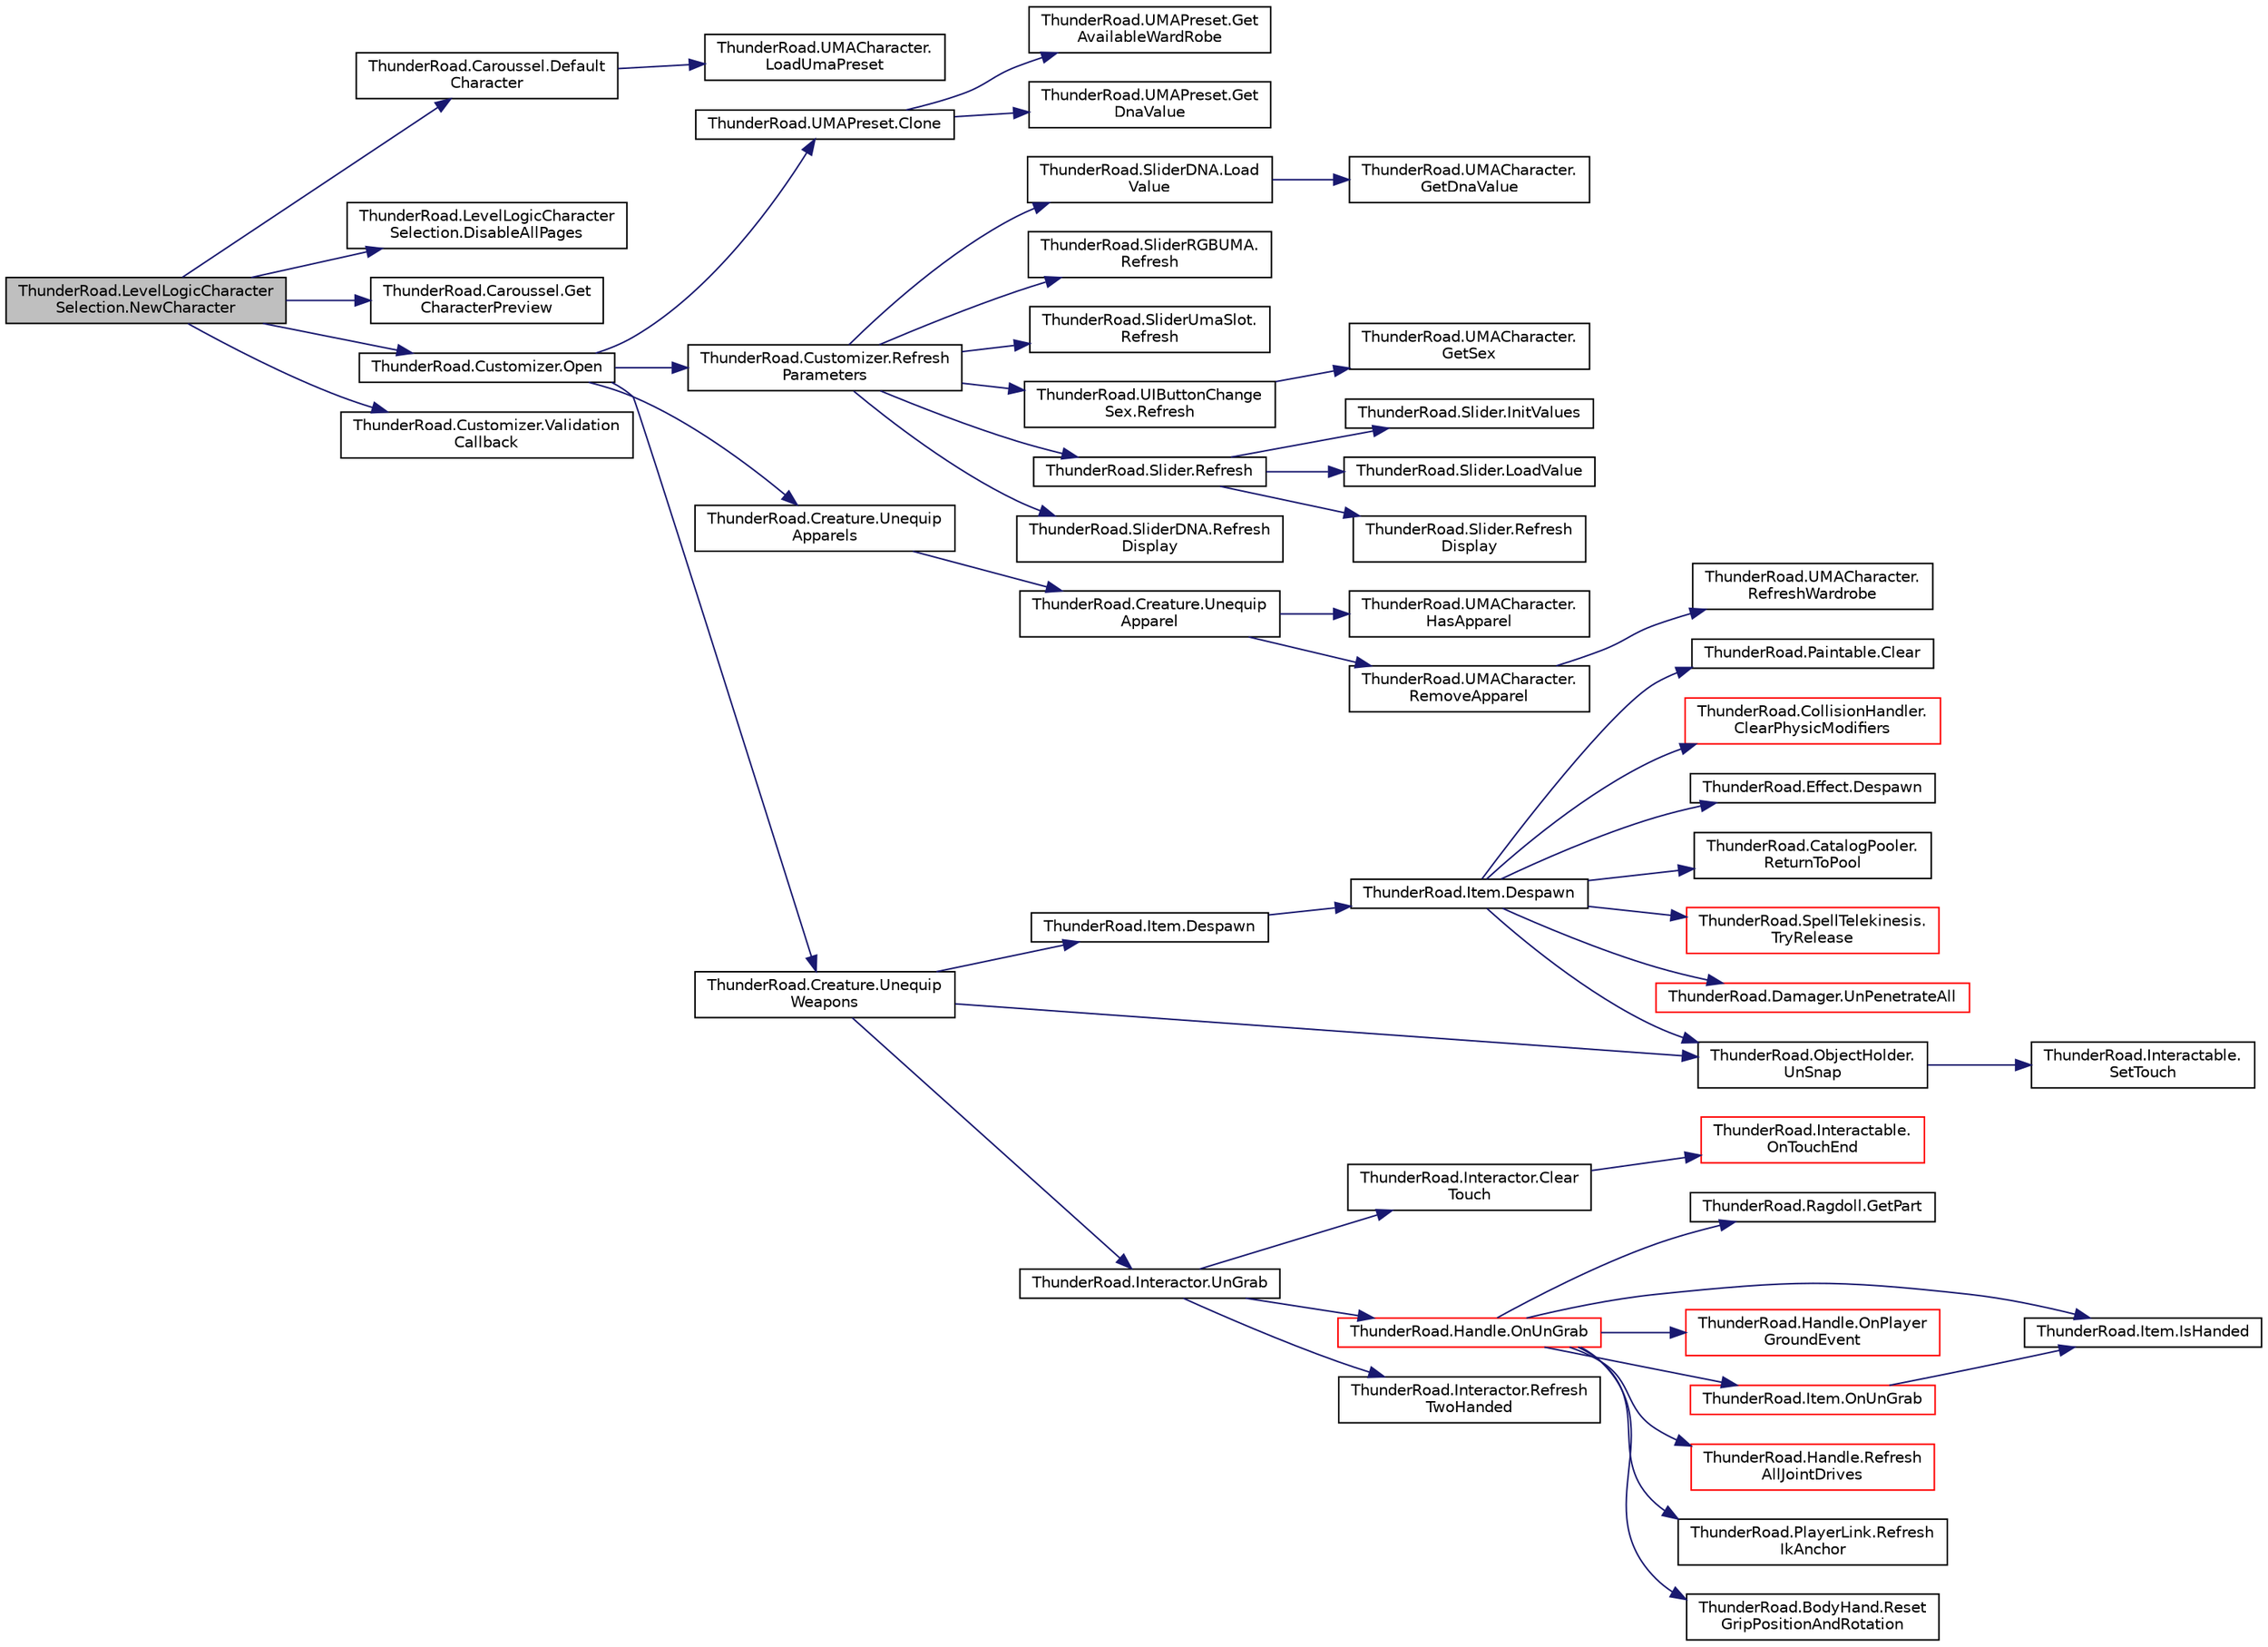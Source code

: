 digraph "ThunderRoad.LevelLogicCharacterSelection.NewCharacter"
{
 // LATEX_PDF_SIZE
  edge [fontname="Helvetica",fontsize="10",labelfontname="Helvetica",labelfontsize="10"];
  node [fontname="Helvetica",fontsize="10",shape=record];
  rankdir="LR";
  Node1 [label="ThunderRoad.LevelLogicCharacter\lSelection.NewCharacter",height=0.2,width=0.4,color="black", fillcolor="grey75", style="filled", fontcolor="black",tooltip="Creates new character."];
  Node1 -> Node2 [color="midnightblue",fontsize="10",style="solid",fontname="Helvetica"];
  Node2 [label="ThunderRoad.Caroussel.Default\lCharacter",height=0.2,width=0.4,color="black", fillcolor="white", style="filled",URL="$class_thunder_road_1_1_caroussel.html#a32216e8ee4a9d31b2179ec4a8b589d56",tooltip="Defaults the character."];
  Node2 -> Node3 [color="midnightblue",fontsize="10",style="solid",fontname="Helvetica"];
  Node3 [label="ThunderRoad.UMACharacter.\lLoadUmaPreset",height=0.2,width=0.4,color="black", fillcolor="white", style="filled",URL="$class_thunder_road_1_1_u_m_a_character.html#a4c63b3e7e1ec23df9bfa764b706cdac2",tooltip="Loads the uma preset."];
  Node1 -> Node4 [color="midnightblue",fontsize="10",style="solid",fontname="Helvetica"];
  Node4 [label="ThunderRoad.LevelLogicCharacter\lSelection.DisableAllPages",height=0.2,width=0.4,color="black", fillcolor="white", style="filled",URL="$class_thunder_road_1_1_level_logic_character_selection.html#a2b1a1e13f2f5c14c6805cbb5c0e98661",tooltip="Disables all pages."];
  Node1 -> Node5 [color="midnightblue",fontsize="10",style="solid",fontname="Helvetica"];
  Node5 [label="ThunderRoad.Caroussel.Get\lCharacterPreview",height=0.2,width=0.4,color="black", fillcolor="white", style="filled",URL="$class_thunder_road_1_1_caroussel.html#ad7c15c150e58867fee8aca664214a580",tooltip="Gets the character preview."];
  Node1 -> Node6 [color="midnightblue",fontsize="10",style="solid",fontname="Helvetica"];
  Node6 [label="ThunderRoad.Customizer.Open",height=0.2,width=0.4,color="black", fillcolor="white", style="filled",URL="$class_thunder_road_1_1_customizer.html#a053675e61b3183f8bb4ad73b21817ae4",tooltip="Opens the specified creature."];
  Node6 -> Node7 [color="midnightblue",fontsize="10",style="solid",fontname="Helvetica"];
  Node7 [label="ThunderRoad.UMAPreset.Clone",height=0.2,width=0.4,color="black", fillcolor="white", style="filled",URL="$class_thunder_road_1_1_u_m_a_preset.html#a7c848abb747d4e0dc361485947904957",tooltip="Clones this instance."];
  Node7 -> Node8 [color="midnightblue",fontsize="10",style="solid",fontname="Helvetica"];
  Node8 [label="ThunderRoad.UMAPreset.Get\lAvailableWardRobe",height=0.2,width=0.4,color="black", fillcolor="white", style="filled",URL="$class_thunder_road_1_1_u_m_a_preset.html#ab22ab3e1d99809ed7cab7f7489434e16",tooltip="Gets the available ward robe."];
  Node7 -> Node9 [color="midnightblue",fontsize="10",style="solid",fontname="Helvetica"];
  Node9 [label="ThunderRoad.UMAPreset.Get\lDnaValue",height=0.2,width=0.4,color="black", fillcolor="white", style="filled",URL="$class_thunder_road_1_1_u_m_a_preset.html#acedceb3c36f3843136079ed694e35fae",tooltip="Gets the dna value."];
  Node6 -> Node10 [color="midnightblue",fontsize="10",style="solid",fontname="Helvetica"];
  Node10 [label="ThunderRoad.Customizer.Refresh\lParameters",height=0.2,width=0.4,color="black", fillcolor="white", style="filled",URL="$class_thunder_road_1_1_customizer.html#a4904762745723400dde55962e041b2eb",tooltip="Refreshes the parameters."];
  Node10 -> Node11 [color="midnightblue",fontsize="10",style="solid",fontname="Helvetica"];
  Node11 [label="ThunderRoad.SliderDNA.Load\lValue",height=0.2,width=0.4,color="black", fillcolor="white", style="filled",URL="$class_thunder_road_1_1_slider_d_n_a.html#a2c5a581611d21cda2d4067c2d2932442",tooltip="Loads the value."];
  Node11 -> Node12 [color="midnightblue",fontsize="10",style="solid",fontname="Helvetica"];
  Node12 [label="ThunderRoad.UMACharacter.\lGetDnaValue",height=0.2,width=0.4,color="black", fillcolor="white", style="filled",URL="$class_thunder_road_1_1_u_m_a_character.html#a4284c73bd190fc2a69c237cb3fc671e1",tooltip=" "];
  Node10 -> Node13 [color="midnightblue",fontsize="10",style="solid",fontname="Helvetica"];
  Node13 [label="ThunderRoad.SliderRGBUMA.\lRefresh",height=0.2,width=0.4,color="black", fillcolor="white", style="filled",URL="$class_thunder_road_1_1_slider_r_g_b_u_m_a.html#a63c399c8a7f44375e6c33926e3c39a6e",tooltip="Refreshes this instance."];
  Node10 -> Node14 [color="midnightblue",fontsize="10",style="solid",fontname="Helvetica"];
  Node14 [label="ThunderRoad.SliderUmaSlot.\lRefresh",height=0.2,width=0.4,color="black", fillcolor="white", style="filled",URL="$class_thunder_road_1_1_slider_uma_slot.html#a25e52ac92b59431cc5fac75a2e5873af",tooltip="Refreshes this instance."];
  Node10 -> Node15 [color="midnightblue",fontsize="10",style="solid",fontname="Helvetica"];
  Node15 [label="ThunderRoad.UIButtonChange\lSex.Refresh",height=0.2,width=0.4,color="black", fillcolor="white", style="filled",URL="$class_thunder_road_1_1_u_i_button_change_sex.html#a958dd0cd9668acd5d15b5d4e6b34f24a",tooltip="Refreshes this instance."];
  Node15 -> Node16 [color="midnightblue",fontsize="10",style="solid",fontname="Helvetica"];
  Node16 [label="ThunderRoad.UMACharacter.\lGetSex",height=0.2,width=0.4,color="black", fillcolor="white", style="filled",URL="$class_thunder_road_1_1_u_m_a_character.html#ae5cd985fd2dcbc70ec4da1f778e4c16d",tooltip="Gets the sex."];
  Node10 -> Node17 [color="midnightblue",fontsize="10",style="solid",fontname="Helvetica"];
  Node17 [label="ThunderRoad.Slider.Refresh",height=0.2,width=0.4,color="black", fillcolor="white", style="filled",URL="$class_thunder_road_1_1_slider.html#aace149b8f0acab1eafba282b8f4afc60",tooltip=" "];
  Node17 -> Node18 [color="midnightblue",fontsize="10",style="solid",fontname="Helvetica"];
  Node18 [label="ThunderRoad.Slider.InitValues",height=0.2,width=0.4,color="black", fillcolor="white", style="filled",URL="$class_thunder_road_1_1_slider.html#a575dc44f230280a5d9a7f62785be3b90",tooltip=" "];
  Node17 -> Node19 [color="midnightblue",fontsize="10",style="solid",fontname="Helvetica"];
  Node19 [label="ThunderRoad.Slider.LoadValue",height=0.2,width=0.4,color="black", fillcolor="white", style="filled",URL="$class_thunder_road_1_1_slider.html#a6739803e926224f6c3501f338eec3a9f",tooltip=" "];
  Node17 -> Node20 [color="midnightblue",fontsize="10",style="solid",fontname="Helvetica"];
  Node20 [label="ThunderRoad.Slider.Refresh\lDisplay",height=0.2,width=0.4,color="black", fillcolor="white", style="filled",URL="$class_thunder_road_1_1_slider.html#a7c2507bd5457f05e58883d5e8093435c",tooltip=" "];
  Node10 -> Node21 [color="midnightblue",fontsize="10",style="solid",fontname="Helvetica"];
  Node21 [label="ThunderRoad.SliderDNA.Refresh\lDisplay",height=0.2,width=0.4,color="black", fillcolor="white", style="filled",URL="$class_thunder_road_1_1_slider_d_n_a.html#a8034c49b1b30c664e8a6224c93e3cb60",tooltip="Refreshes the display."];
  Node6 -> Node22 [color="midnightblue",fontsize="10",style="solid",fontname="Helvetica"];
  Node22 [label="ThunderRoad.Creature.Unequip\lApparels",height=0.2,width=0.4,color="black", fillcolor="white", style="filled",URL="$class_thunder_road_1_1_creature.html#a92974b2a77d1cd10e098de6e74c1baae",tooltip="Unequips the apparels."];
  Node22 -> Node23 [color="midnightblue",fontsize="10",style="solid",fontname="Helvetica"];
  Node23 [label="ThunderRoad.Creature.Unequip\lApparel",height=0.2,width=0.4,color="black", fillcolor="white", style="filled",URL="$class_thunder_road_1_1_creature.html#a917f21e3a2bdbf61a1daef1fed6199d2",tooltip="Unequips the apparel."];
  Node23 -> Node24 [color="midnightblue",fontsize="10",style="solid",fontname="Helvetica"];
  Node24 [label="ThunderRoad.UMACharacter.\lHasApparel",height=0.2,width=0.4,color="black", fillcolor="white", style="filled",URL="$class_thunder_road_1_1_u_m_a_character.html#ac7bc6fe76fe3cbe32c5220d3d5ca7af7",tooltip="Determines whether the specified slot name has apparel."];
  Node23 -> Node25 [color="midnightblue",fontsize="10",style="solid",fontname="Helvetica"];
  Node25 [label="ThunderRoad.UMACharacter.\lRemoveApparel",height=0.2,width=0.4,color="black", fillcolor="white", style="filled",URL="$class_thunder_road_1_1_u_m_a_character.html#ab0e1d608691082ac0a873c8bfecae829",tooltip="Removes the apparel."];
  Node25 -> Node26 [color="midnightblue",fontsize="10",style="solid",fontname="Helvetica"];
  Node26 [label="ThunderRoad.UMACharacter.\lRefreshWardrobe",height=0.2,width=0.4,color="black", fillcolor="white", style="filled",URL="$class_thunder_road_1_1_u_m_a_character.html#ab462342f308553a83729f655a0c90f75",tooltip="Refreshes the wardrobe."];
  Node6 -> Node27 [color="midnightblue",fontsize="10",style="solid",fontname="Helvetica"];
  Node27 [label="ThunderRoad.Creature.Unequip\lWeapons",height=0.2,width=0.4,color="black", fillcolor="white", style="filled",URL="$class_thunder_road_1_1_creature.html#a26d0fbb655182d75c8e369057ab5e85d",tooltip="Unequips the weapons."];
  Node27 -> Node28 [color="midnightblue",fontsize="10",style="solid",fontname="Helvetica"];
  Node28 [label="ThunderRoad.Item.Despawn",height=0.2,width=0.4,color="black", fillcolor="white", style="filled",URL="$class_thunder_road_1_1_item.html#a6bc9fe525c3098357fb3064477cd5d25",tooltip="Despawns the specified delay."];
  Node28 -> Node29 [color="midnightblue",fontsize="10",style="solid",fontname="Helvetica"];
  Node29 [label="ThunderRoad.Item.Despawn",height=0.2,width=0.4,color="black", fillcolor="white", style="filled",URL="$class_thunder_road_1_1_item.html#a6abf7a0bc00f7af7637d9e998bc6b64e",tooltip="Despawns this instance."];
  Node29 -> Node30 [color="midnightblue",fontsize="10",style="solid",fontname="Helvetica"];
  Node30 [label="ThunderRoad.Paintable.Clear",height=0.2,width=0.4,color="black", fillcolor="white", style="filled",URL="$class_thunder_road_1_1_paintable.html#ac8d5a04bf9e92485c895110b2d15a317",tooltip="Clears this instance."];
  Node29 -> Node31 [color="midnightblue",fontsize="10",style="solid",fontname="Helvetica"];
  Node31 [label="ThunderRoad.CollisionHandler.\lClearPhysicModifiers",height=0.2,width=0.4,color="red", fillcolor="white", style="filled",URL="$class_thunder_road_1_1_collision_handler.html#aad7c842f675bc850a9fab4be9bc42aae",tooltip="Clears the physic modifiers."];
  Node29 -> Node33 [color="midnightblue",fontsize="10",style="solid",fontname="Helvetica"];
  Node33 [label="ThunderRoad.Effect.Despawn",height=0.2,width=0.4,color="black", fillcolor="white", style="filled",URL="$class_thunder_road_1_1_effect.html#ac6e493020ac6c4135aeae266f8004594",tooltip="Despawns this instance."];
  Node29 -> Node34 [color="midnightblue",fontsize="10",style="solid",fontname="Helvetica"];
  Node34 [label="ThunderRoad.CatalogPooler.\lReturnToPool",height=0.2,width=0.4,color="black", fillcolor="white", style="filled",URL="$class_thunder_road_1_1_catalog_pooler.html#abd332139fb6f6805b5e1f900ebb2b050",tooltip="Returns to pool."];
  Node29 -> Node35 [color="midnightblue",fontsize="10",style="solid",fontname="Helvetica"];
  Node35 [label="ThunderRoad.SpellTelekinesis.\lTryRelease",height=0.2,width=0.4,color="red", fillcolor="white", style="filled",URL="$class_thunder_road_1_1_spell_telekinesis.html#a7bdbcedcad4520550081bbe13f9d3105",tooltip="Tries the release."];
  Node29 -> Node72 [color="midnightblue",fontsize="10",style="solid",fontname="Helvetica"];
  Node72 [label="ThunderRoad.Damager.UnPenetrateAll",height=0.2,width=0.4,color="red", fillcolor="white", style="filled",URL="$class_thunder_road_1_1_damager.html#a528d5f921eb60bf5695fe265e5223702",tooltip="Uns the penetrate all."];
  Node29 -> Node76 [color="midnightblue",fontsize="10",style="solid",fontname="Helvetica"];
  Node76 [label="ThunderRoad.ObjectHolder.\lUnSnap",height=0.2,width=0.4,color="black", fillcolor="white", style="filled",URL="$class_thunder_road_1_1_object_holder.html#aba8506d2ba878d1dee5e17d7c9738a41",tooltip="Uns the snap."];
  Node76 -> Node77 [color="midnightblue",fontsize="10",style="solid",fontname="Helvetica"];
  Node77 [label="ThunderRoad.Interactable.\lSetTouch",height=0.2,width=0.4,color="black", fillcolor="white", style="filled",URL="$class_thunder_road_1_1_interactable.html#a050a5fc51f8a10b6d1743c45f4de908a",tooltip="Sets the touch."];
  Node27 -> Node78 [color="midnightblue",fontsize="10",style="solid",fontname="Helvetica"];
  Node78 [label="ThunderRoad.Interactor.UnGrab",height=0.2,width=0.4,color="black", fillcolor="white", style="filled",URL="$class_thunder_road_1_1_interactor.html#aac5f1c05c892d8f18262b910ba75c8ae",tooltip="Uns the grab."];
  Node78 -> Node79 [color="midnightblue",fontsize="10",style="solid",fontname="Helvetica"];
  Node79 [label="ThunderRoad.Interactor.Clear\lTouch",height=0.2,width=0.4,color="black", fillcolor="white", style="filled",URL="$class_thunder_road_1_1_interactor.html#a32bff7045c10e93443547097126de42e",tooltip="Clears the touch."];
  Node79 -> Node80 [color="midnightblue",fontsize="10",style="solid",fontname="Helvetica"];
  Node80 [label="ThunderRoad.Interactable.\lOnTouchEnd",height=0.2,width=0.4,color="red", fillcolor="white", style="filled",URL="$class_thunder_road_1_1_interactable.html#a33c2f46971a169e09a6430afeee14039",tooltip="Called when [touch end]."];
  Node78 -> Node87 [color="midnightblue",fontsize="10",style="solid",fontname="Helvetica"];
  Node87 [label="ThunderRoad.Handle.OnUnGrab",height=0.2,width=0.4,color="red", fillcolor="white", style="filled",URL="$class_thunder_road_1_1_handle.html#a75074ab7acb56294512dada6437cd799",tooltip="Called when [un grab]."];
  Node87 -> Node88 [color="midnightblue",fontsize="10",style="solid",fontname="Helvetica"];
  Node88 [label="ThunderRoad.Ragdoll.GetPart",height=0.2,width=0.4,color="black", fillcolor="white", style="filled",URL="$class_thunder_road_1_1_ragdoll.html#a63bb50459ca0652451c1aef3fc8155cb",tooltip="Gets the part."];
  Node87 -> Node89 [color="midnightblue",fontsize="10",style="solid",fontname="Helvetica"];
  Node89 [label="ThunderRoad.Item.IsHanded",height=0.2,width=0.4,color="black", fillcolor="white", style="filled",URL="$class_thunder_road_1_1_item.html#a3f6db977accd385918e6ac7b140e9872",tooltip="Determines whether the specified side is handed."];
  Node87 -> Node90 [color="midnightblue",fontsize="10",style="solid",fontname="Helvetica"];
  Node90 [label="ThunderRoad.Handle.OnPlayer\lGroundEvent",height=0.2,width=0.4,color="red", fillcolor="white", style="filled",URL="$class_thunder_road_1_1_handle.html#ae62c5fccfe4c2ce3a50f2e9d21963572",tooltip="Called when [player ground event]."];
  Node87 -> Node98 [color="midnightblue",fontsize="10",style="solid",fontname="Helvetica"];
  Node98 [label="ThunderRoad.Item.OnUnGrab",height=0.2,width=0.4,color="red", fillcolor="white", style="filled",URL="$class_thunder_road_1_1_item.html#a00f67a71073d5a4877cebb2ab84ee65a",tooltip="Called when [un grab]."];
  Node98 -> Node89 [color="midnightblue",fontsize="10",style="solid",fontname="Helvetica"];
  Node87 -> Node105 [color="midnightblue",fontsize="10",style="solid",fontname="Helvetica"];
  Node105 [label="ThunderRoad.Handle.Refresh\lAllJointDrives",height=0.2,width=0.4,color="red", fillcolor="white", style="filled",URL="$class_thunder_road_1_1_handle.html#ad1621fdf3dc9cf924f766dc222cab556",tooltip="Refreshes all joint drives."];
  Node87 -> Node106 [color="midnightblue",fontsize="10",style="solid",fontname="Helvetica"];
  Node106 [label="ThunderRoad.PlayerLink.Refresh\lIkAnchor",height=0.2,width=0.4,color="black", fillcolor="white", style="filled",URL="$class_thunder_road_1_1_player_link.html#ace8e9c4b3db1a9140f273fb5d97a8ac8",tooltip="Refreshes the ik anchor."];
  Node87 -> Node107 [color="midnightblue",fontsize="10",style="solid",fontname="Helvetica"];
  Node107 [label="ThunderRoad.BodyHand.Reset\lGripPositionAndRotation",height=0.2,width=0.4,color="black", fillcolor="white", style="filled",URL="$class_thunder_road_1_1_body_hand.html#a4d85635b5cda5094b32af5a363686c0b",tooltip="Resets the grip position and rotation."];
  Node78 -> Node108 [color="midnightblue",fontsize="10",style="solid",fontname="Helvetica"];
  Node108 [label="ThunderRoad.Interactor.Refresh\lTwoHanded",height=0.2,width=0.4,color="black", fillcolor="white", style="filled",URL="$class_thunder_road_1_1_interactor.html#ac449186e620c7fef417dc1cad4abaf32",tooltip="Refreshes the two handed."];
  Node27 -> Node76 [color="midnightblue",fontsize="10",style="solid",fontname="Helvetica"];
  Node1 -> Node109 [color="midnightblue",fontsize="10",style="solid",fontname="Helvetica"];
  Node109 [label="ThunderRoad.Customizer.Validation\lCallback",height=0.2,width=0.4,color="black", fillcolor="white", style="filled",URL="$class_thunder_road_1_1_customizer.html#a990852e38c3528f0f3911d451588bea5",tooltip="Delegate ValidationCallback"];
}
